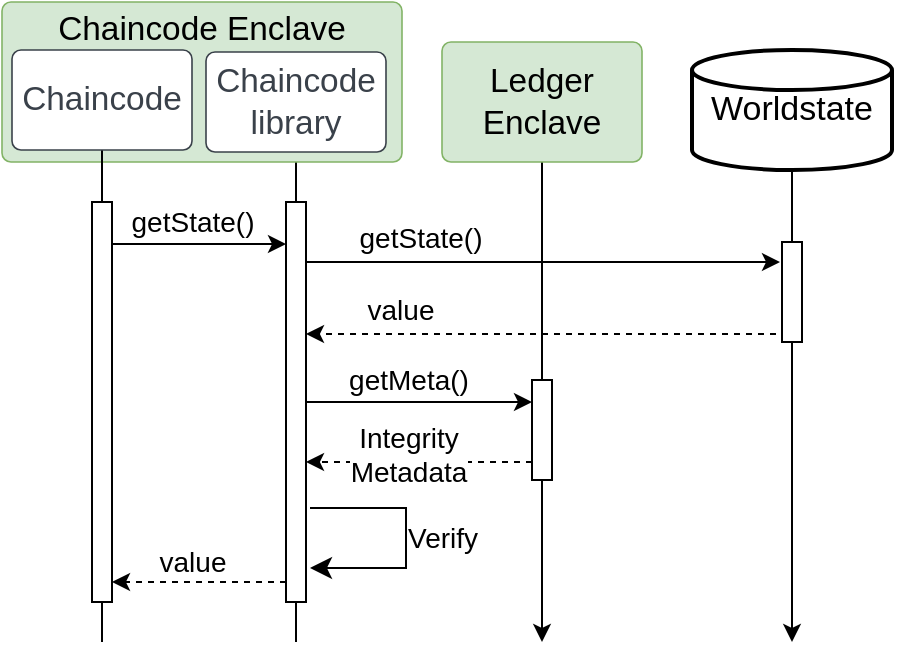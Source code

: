 <mxfile version="21.2.8" type="device">
  <diagram name="Page-1" id="ytsnkdMpD4JHJz4nEYuC">
    <mxGraphModel dx="954" dy="-373" grid="1" gridSize="10" guides="1" tooltips="1" connect="1" arrows="1" fold="1" page="1" pageScale="1" pageWidth="850" pageHeight="1100" math="0" shadow="0">
      <root>
        <mxCell id="0" />
        <mxCell id="1" parent="0" />
        <mxCell id="Tru_ffvVvpdh2lRWstb4-17" style="edgeStyle=orthogonalEdgeStyle;rounded=0;orthogonalLoop=1;jettySize=auto;html=1;endArrow=none;endFill=0;" edge="1" parent="1" source="Tru_ffvVvpdh2lRWstb4-15">
          <mxGeometry relative="1" as="geometry">
            <mxPoint x="227" y="1520" as="targetPoint" />
          </mxGeometry>
        </mxCell>
        <mxCell id="tbP1JejfTtedmxKy0wD8-3" value="Chaincode Enclave&lt;br&gt;&lt;br&gt;&lt;br&gt;&lt;br&gt;&lt;br&gt;&lt;br&gt;" style="html=1;overflow=block;blockSpacing=1;whiteSpace=wrap;fontSize=16.7;spacing=3.8;strokeColor=#82b366;strokeOpacity=100;fillOpacity=100;rounded=1;absoluteArcSize=1;arcSize=9;fillColor=#d5e8d4;strokeWidth=0.8;lucidId=cE2Tn4evAp3L;" parent="1" vertex="1">
          <mxGeometry x="80" y="1200" width="200" height="80" as="geometry" />
        </mxCell>
        <mxCell id="Tru_ffvVvpdh2lRWstb4-16" style="edgeStyle=orthogonalEdgeStyle;rounded=0;orthogonalLoop=1;jettySize=auto;html=1;endArrow=none;endFill=0;" edge="1" parent="1" source="tbP1JejfTtedmxKy0wD8-4">
          <mxGeometry relative="1" as="geometry">
            <mxPoint x="130" y="1520" as="targetPoint" />
          </mxGeometry>
        </mxCell>
        <mxCell id="tbP1JejfTtedmxKy0wD8-4" value="Chaincode" style="html=1;overflow=block;blockSpacing=1;whiteSpace=wrap;fontSize=16.7;fontColor=#3a414a;spacing=3.8;strokeColor=#3a414a;strokeOpacity=100;rounded=1;absoluteArcSize=1;arcSize=9;strokeWidth=0.8;lucidId=cE2T0NZ7hYbh;" parent="1" vertex="1">
          <mxGeometry x="85" y="1224" width="90" height="50" as="geometry" />
        </mxCell>
        <mxCell id="Tru_ffvVvpdh2lRWstb4-18" style="edgeStyle=elbowEdgeStyle;rounded=0;orthogonalLoop=1;jettySize=auto;html=1;elbow=vertical;curved=0;" edge="1" parent="1">
          <mxGeometry relative="1" as="geometry">
            <mxPoint x="135" y="1321" as="sourcePoint" />
            <mxPoint x="222" y="1321" as="targetPoint" />
          </mxGeometry>
        </mxCell>
        <mxCell id="Tru_ffvVvpdh2lRWstb4-19" value="&lt;font style=&quot;font-size: 14px;&quot;&gt;getState()&lt;/font&gt;" style="edgeLabel;html=1;align=center;verticalAlign=middle;resizable=0;points=[];" vertex="1" connectable="0" parent="Tru_ffvVvpdh2lRWstb4-18">
          <mxGeometry x="-0.379" y="2" relative="1" as="geometry">
            <mxPoint x="13" y="-9" as="offset" />
          </mxGeometry>
        </mxCell>
        <mxCell id="Tru_ffvVvpdh2lRWstb4-4" value="" style="html=1;points=[];perimeter=orthogonalPerimeter;outlineConnect=0;targetShapes=umlLifeline;portConstraint=eastwest;newEdgeStyle={&quot;edgeStyle&quot;:&quot;elbowEdgeStyle&quot;,&quot;elbow&quot;:&quot;vertical&quot;,&quot;curved&quot;:0,&quot;rounded&quot;:0};" vertex="1" parent="1">
          <mxGeometry x="125" y="1300" width="10" height="200" as="geometry" />
        </mxCell>
        <mxCell id="Tru_ffvVvpdh2lRWstb4-20" style="edgeStyle=elbowEdgeStyle;rounded=0;orthogonalLoop=1;jettySize=auto;html=1;elbow=horizontal;curved=0;dashed=1;" edge="1" parent="1">
          <mxGeometry relative="1" as="geometry">
            <mxPoint x="222" y="1490" as="sourcePoint" />
            <mxPoint x="135" y="1490" as="targetPoint" />
          </mxGeometry>
        </mxCell>
        <mxCell id="Tru_ffvVvpdh2lRWstb4-38" value="&lt;font style=&quot;font-size: 14px;&quot;&gt;value&lt;/font&gt;" style="edgeLabel;html=1;align=center;verticalAlign=middle;resizable=0;points=[];" vertex="1" connectable="0" parent="Tru_ffvVvpdh2lRWstb4-20">
          <mxGeometry x="-0.333" y="4" relative="1" as="geometry">
            <mxPoint x="-18" y="-14" as="offset" />
          </mxGeometry>
        </mxCell>
        <mxCell id="Tru_ffvVvpdh2lRWstb4-26" style="edgeStyle=elbowEdgeStyle;rounded=0;orthogonalLoop=1;jettySize=auto;html=1;elbow=vertical;curved=0;" edge="1" parent="1">
          <mxGeometry relative="1" as="geometry">
            <mxPoint x="231" y="1330" as="sourcePoint" />
            <mxPoint x="469" y="1330" as="targetPoint" />
          </mxGeometry>
        </mxCell>
        <mxCell id="Tru_ffvVvpdh2lRWstb4-27" value="&lt;font style=&quot;font-size: 14px;&quot;&gt;getState()&lt;/font&gt;" style="edgeLabel;html=1;align=center;verticalAlign=middle;resizable=0;points=[];" vertex="1" connectable="0" parent="Tru_ffvVvpdh2lRWstb4-26">
          <mxGeometry x="-0.462" relative="1" as="geometry">
            <mxPoint x="-6" y="-12" as="offset" />
          </mxGeometry>
        </mxCell>
        <mxCell id="Tru_ffvVvpdh2lRWstb4-32" value="" style="edgeStyle=elbowEdgeStyle;rounded=0;orthogonalLoop=1;jettySize=auto;html=1;elbow=vertical;curved=0;" edge="1" parent="1" source="Tru_ffvVvpdh2lRWstb4-8" target="Tru_ffvVvpdh2lRWstb4-30">
          <mxGeometry relative="1" as="geometry">
            <Array as="points">
              <mxPoint x="320" y="1400" />
              <mxPoint x="270" y="1385" />
            </Array>
          </mxGeometry>
        </mxCell>
        <mxCell id="Tru_ffvVvpdh2lRWstb4-33" value="&lt;span style=&quot;font-size: 14px;&quot;&gt;getMeta()&lt;/span&gt;" style="edgeLabel;html=1;align=center;verticalAlign=middle;resizable=0;points=[];" vertex="1" connectable="0" parent="Tru_ffvVvpdh2lRWstb4-32">
          <mxGeometry x="-0.097" y="1" relative="1" as="geometry">
            <mxPoint y="-10" as="offset" />
          </mxGeometry>
        </mxCell>
        <mxCell id="Tru_ffvVvpdh2lRWstb4-8" value="" style="html=1;points=[];perimeter=orthogonalPerimeter;outlineConnect=0;targetShapes=umlLifeline;portConstraint=eastwest;newEdgeStyle={&quot;edgeStyle&quot;:&quot;elbowEdgeStyle&quot;,&quot;elbow&quot;:&quot;vertical&quot;,&quot;curved&quot;:0,&quot;rounded&quot;:0};" vertex="1" parent="1">
          <mxGeometry x="222" y="1300" width="10" height="200" as="geometry" />
        </mxCell>
        <mxCell id="Tru_ffvVvpdh2lRWstb4-21" style="edgeStyle=orthogonalEdgeStyle;rounded=0;orthogonalLoop=1;jettySize=auto;html=1;" edge="1" parent="1" source="Tru_ffvVvpdh2lRWstb4-11">
          <mxGeometry relative="1" as="geometry">
            <mxPoint x="350" y="1520" as="targetPoint" />
          </mxGeometry>
        </mxCell>
        <mxCell id="Tru_ffvVvpdh2lRWstb4-11" value="Ledger Enclave" style="html=1;overflow=block;blockSpacing=1;whiteSpace=wrap;fontSize=16.7;spacing=3.8;strokeColor=#82b366;strokeOpacity=100;fillOpacity=100;rounded=1;absoluteArcSize=1;arcSize=9;fillColor=#d5e8d4;strokeWidth=0.8;lucidId=cE2Tn4evAp3L;" vertex="1" parent="1">
          <mxGeometry x="300" y="1220" width="100" height="60" as="geometry" />
        </mxCell>
        <mxCell id="Tru_ffvVvpdh2lRWstb4-22" style="edgeStyle=orthogonalEdgeStyle;rounded=0;orthogonalLoop=1;jettySize=auto;html=1;" edge="1" parent="1" source="Tru_ffvVvpdh2lRWstb4-13">
          <mxGeometry relative="1" as="geometry">
            <mxPoint x="475" y="1520" as="targetPoint" />
          </mxGeometry>
        </mxCell>
        <mxCell id="Tru_ffvVvpdh2lRWstb4-13" value="&lt;font style=&quot;font-size: 17px;&quot;&gt;Worldstate&lt;/font&gt;" style="strokeWidth=2;html=1;shape=mxgraph.flowchart.database;whiteSpace=wrap;" vertex="1" parent="1">
          <mxGeometry x="425" y="1224" width="100" height="60" as="geometry" />
        </mxCell>
        <mxCell id="Tru_ffvVvpdh2lRWstb4-15" value="Chaincode library" style="html=1;overflow=block;blockSpacing=1;whiteSpace=wrap;fontSize=16.7;fontColor=#3a414a;spacing=3.8;strokeColor=#3a414a;strokeOpacity=100;rounded=1;absoluteArcSize=1;arcSize=9;strokeWidth=0.8;lucidId=cE2T0NZ7hYbh;" vertex="1" parent="1">
          <mxGeometry x="182" y="1225" width="90" height="50" as="geometry" />
        </mxCell>
        <mxCell id="Tru_ffvVvpdh2lRWstb4-28" style="edgeStyle=elbowEdgeStyle;rounded=0;orthogonalLoop=1;jettySize=auto;html=1;elbow=vertical;curved=0;entryX=1.3;entryY=0.421;entryDx=0;entryDy=0;entryPerimeter=0;dashed=1;" edge="1" parent="1">
          <mxGeometry relative="1" as="geometry">
            <mxPoint x="472" y="1365" as="sourcePoint" />
            <mxPoint x="232" y="1366.57" as="targetPoint" />
          </mxGeometry>
        </mxCell>
        <mxCell id="Tru_ffvVvpdh2lRWstb4-29" value="&lt;font style=&quot;font-size: 14px;&quot;&gt;value&lt;/font&gt;" style="edgeLabel;html=1;align=center;verticalAlign=middle;resizable=0;points=[];" vertex="1" connectable="0" parent="Tru_ffvVvpdh2lRWstb4-28">
          <mxGeometry x="0.598" relative="1" as="geometry">
            <mxPoint x="-1" y="-12" as="offset" />
          </mxGeometry>
        </mxCell>
        <mxCell id="Tru_ffvVvpdh2lRWstb4-23" value="" style="html=1;points=[];perimeter=orthogonalPerimeter;outlineConnect=0;targetShapes=umlLifeline;portConstraint=eastwest;newEdgeStyle={&quot;edgeStyle&quot;:&quot;elbowEdgeStyle&quot;,&quot;elbow&quot;:&quot;vertical&quot;,&quot;curved&quot;:0,&quot;rounded&quot;:0};" vertex="1" parent="1">
          <mxGeometry x="470" y="1320" width="10" height="50" as="geometry" />
        </mxCell>
        <mxCell id="Tru_ffvVvpdh2lRWstb4-35" style="edgeStyle=elbowEdgeStyle;rounded=0;orthogonalLoop=1;jettySize=auto;html=1;elbow=vertical;curved=0;dashed=1;" edge="1" parent="1" source="Tru_ffvVvpdh2lRWstb4-30" target="Tru_ffvVvpdh2lRWstb4-8">
          <mxGeometry relative="1" as="geometry">
            <Array as="points">
              <mxPoint x="300" y="1430" />
            </Array>
          </mxGeometry>
        </mxCell>
        <mxCell id="Tru_ffvVvpdh2lRWstb4-37" value="&lt;font style=&quot;font-size: 14px;&quot;&gt;Integrity&lt;br&gt;Metadata&lt;br&gt;&lt;/font&gt;" style="edgeLabel;html=1;align=center;verticalAlign=middle;resizable=0;points=[];" vertex="1" connectable="0" parent="Tru_ffvVvpdh2lRWstb4-35">
          <mxGeometry x="0.133" y="-2" relative="1" as="geometry">
            <mxPoint x="2" y="-2" as="offset" />
          </mxGeometry>
        </mxCell>
        <mxCell id="Tru_ffvVvpdh2lRWstb4-30" value="" style="html=1;points=[];perimeter=orthogonalPerimeter;outlineConnect=0;targetShapes=umlLifeline;portConstraint=eastwest;newEdgeStyle={&quot;edgeStyle&quot;:&quot;elbowEdgeStyle&quot;,&quot;elbow&quot;:&quot;vertical&quot;,&quot;curved&quot;:0,&quot;rounded&quot;:0};" vertex="1" parent="1">
          <mxGeometry x="345" y="1389" width="10" height="50" as="geometry" />
        </mxCell>
        <mxCell id="Tru_ffvVvpdh2lRWstb4-41" value="" style="edgeStyle=segmentEdgeStyle;endArrow=classic;html=1;curved=0;rounded=0;endSize=8;startSize=8;" edge="1" parent="1">
          <mxGeometry width="50" height="50" relative="1" as="geometry">
            <mxPoint x="264" y="1453" as="sourcePoint" />
            <mxPoint x="234" y="1483" as="targetPoint" />
            <Array as="points">
              <mxPoint x="234" y="1453" />
              <mxPoint x="282" y="1453" />
              <mxPoint x="282" y="1483" />
            </Array>
          </mxGeometry>
        </mxCell>
        <mxCell id="Tru_ffvVvpdh2lRWstb4-42" value="&lt;font style=&quot;font-size: 14px;&quot;&gt;Verify&lt;/font&gt;" style="edgeLabel;html=1;align=center;verticalAlign=middle;resizable=0;points=[];" vertex="1" connectable="0" parent="Tru_ffvVvpdh2lRWstb4-41">
          <mxGeometry x="0.186" y="3" relative="1" as="geometry">
            <mxPoint x="15" as="offset" />
          </mxGeometry>
        </mxCell>
      </root>
    </mxGraphModel>
  </diagram>
</mxfile>

